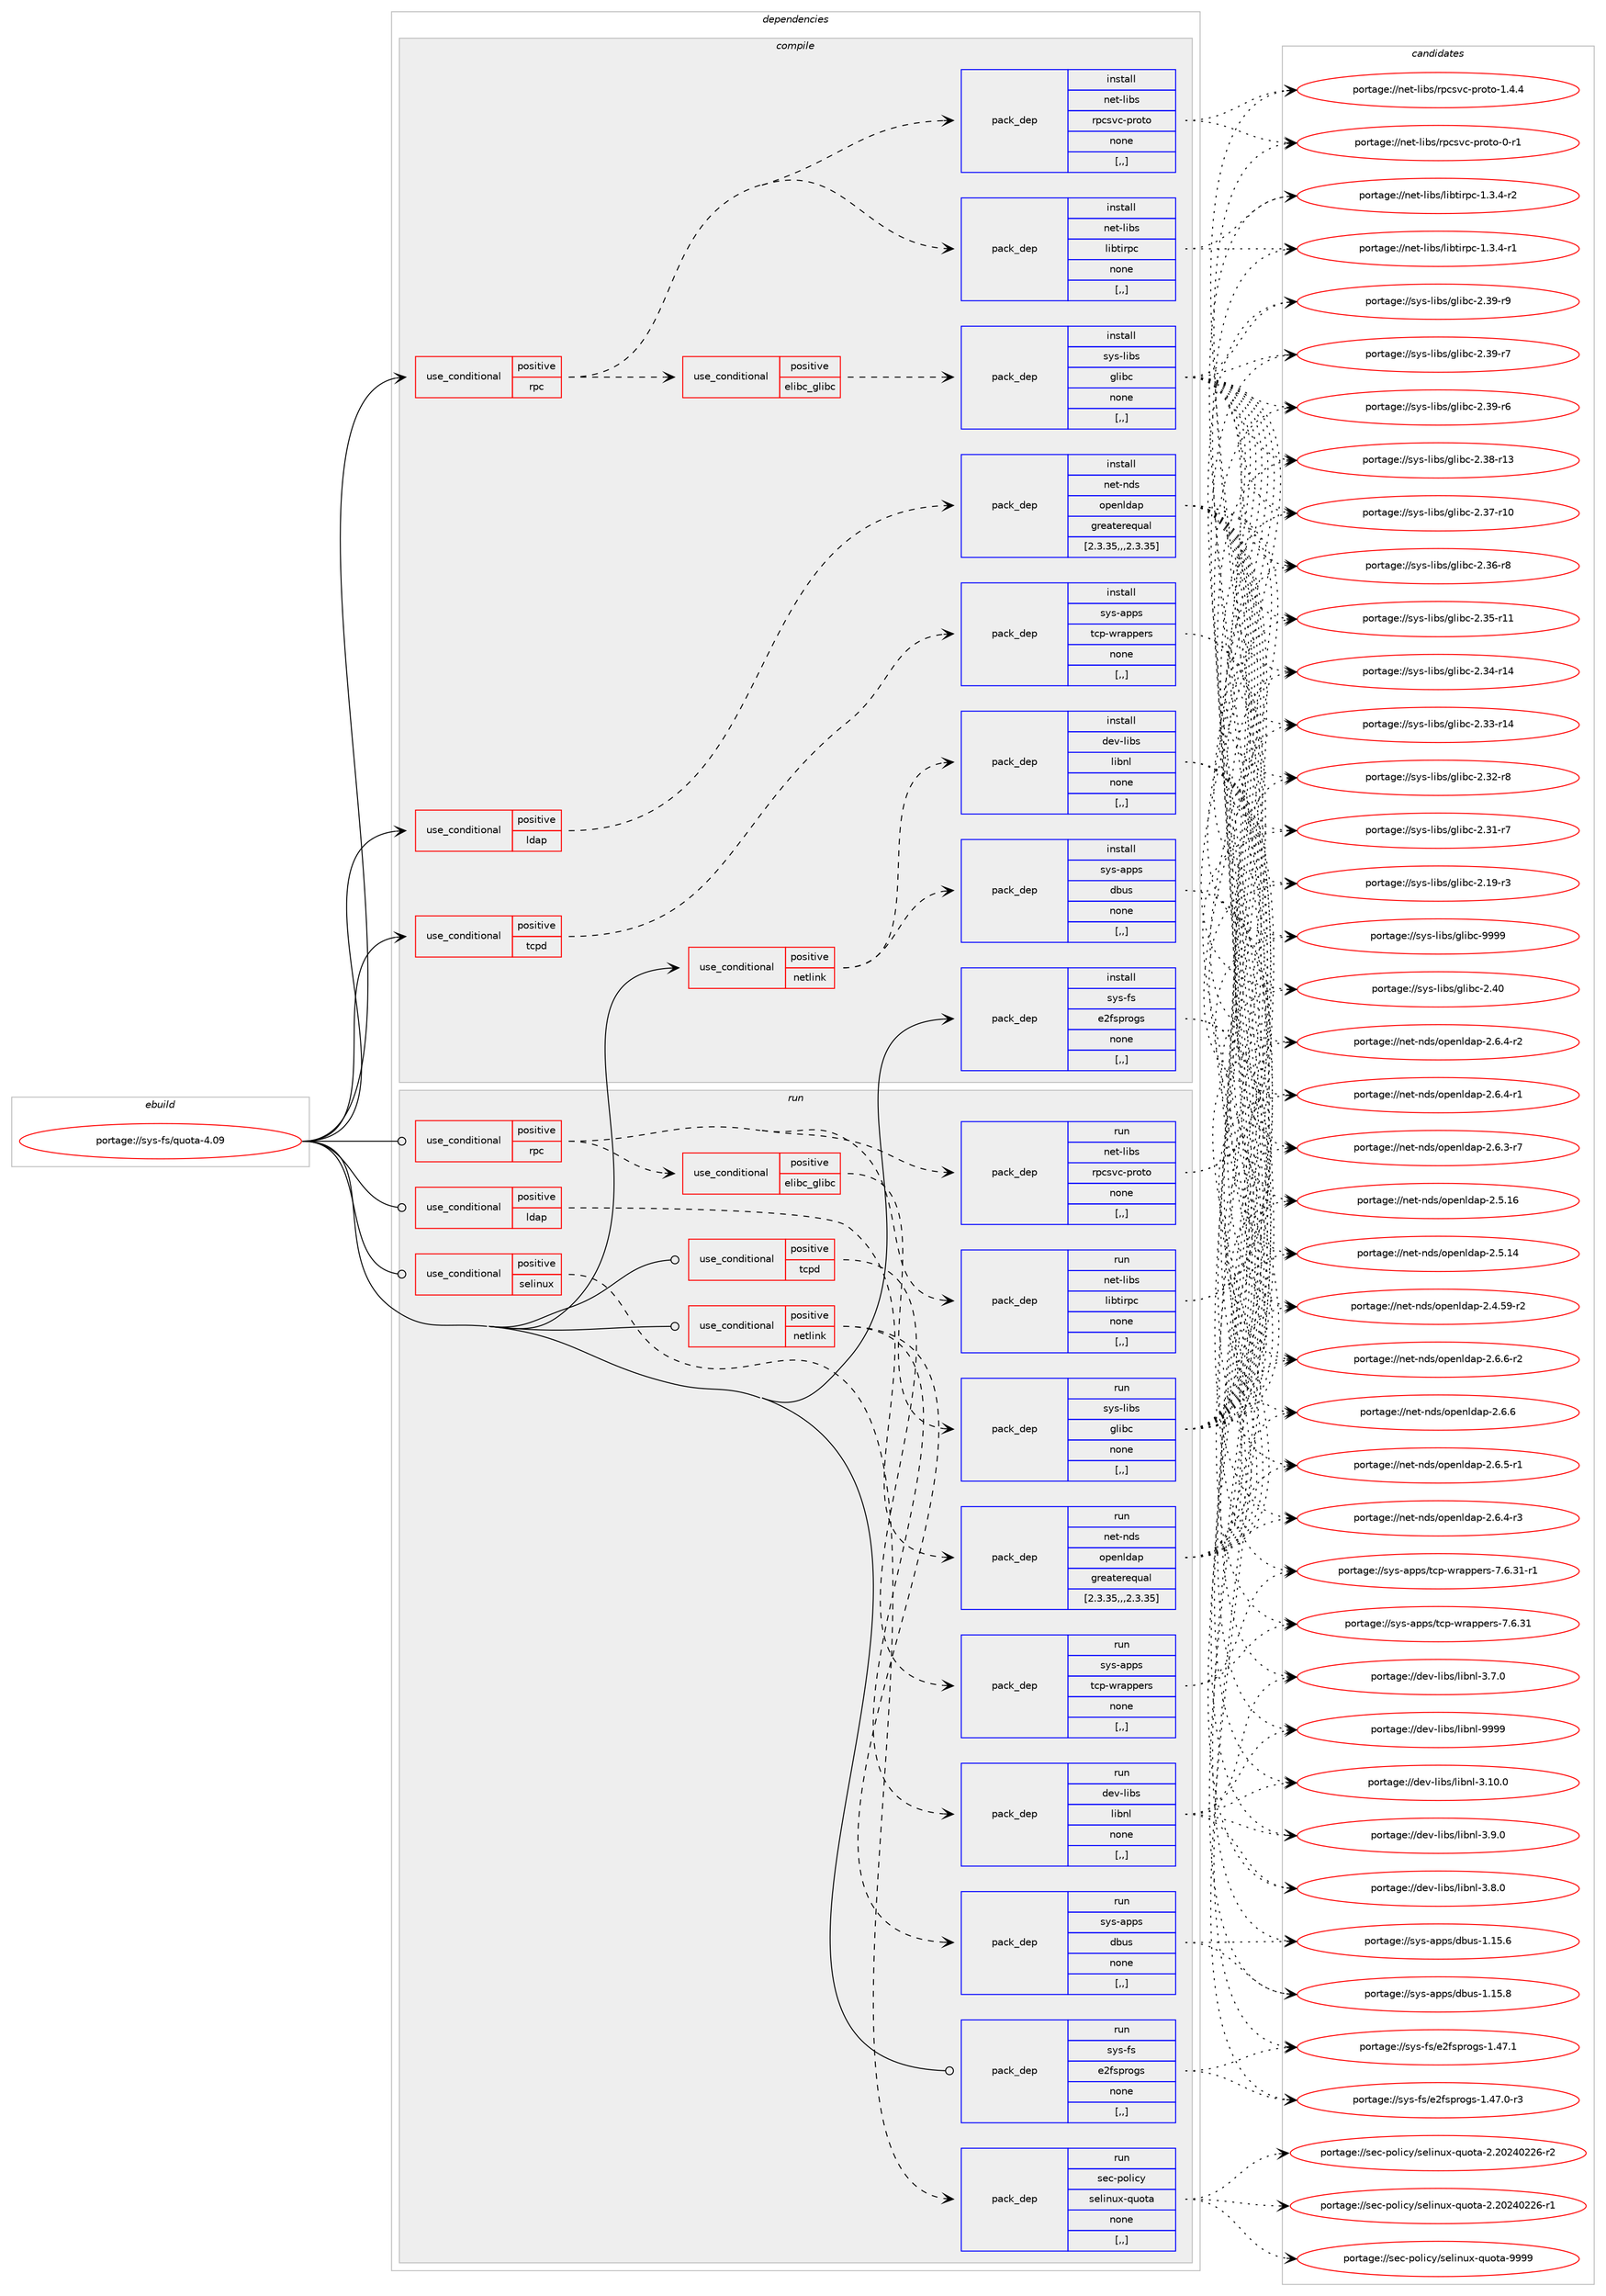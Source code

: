 digraph prolog {

# *************
# Graph options
# *************

newrank=true;
concentrate=true;
compound=true;
graph [rankdir=LR,fontname=Helvetica,fontsize=10,ranksep=1.5];#, ranksep=2.5, nodesep=0.2];
edge  [arrowhead=vee];
node  [fontname=Helvetica,fontsize=10];

# **********
# The ebuild
# **********

subgraph cluster_leftcol {
color=gray;
label=<<i>ebuild</i>>;
id [label="portage://sys-fs/quota-4.09", color=red, width=4, href="../sys-fs/quota-4.09.svg"];
}

# ****************
# The dependencies
# ****************

subgraph cluster_midcol {
color=gray;
label=<<i>dependencies</i>>;
subgraph cluster_compile {
fillcolor="#eeeeee";
style=filled;
label=<<i>compile</i>>;
subgraph cond116383 {
dependency436999 [label=<<TABLE BORDER="0" CELLBORDER="1" CELLSPACING="0" CELLPADDING="4"><TR><TD ROWSPAN="3" CELLPADDING="10">use_conditional</TD></TR><TR><TD>positive</TD></TR><TR><TD>ldap</TD></TR></TABLE>>, shape=none, color=red];
subgraph pack317647 {
dependency437000 [label=<<TABLE BORDER="0" CELLBORDER="1" CELLSPACING="0" CELLPADDING="4" WIDTH="220"><TR><TD ROWSPAN="6" CELLPADDING="30">pack_dep</TD></TR><TR><TD WIDTH="110">install</TD></TR><TR><TD>net-nds</TD></TR><TR><TD>openldap</TD></TR><TR><TD>greaterequal</TD></TR><TR><TD>[2.3.35,,,2.3.35]</TD></TR></TABLE>>, shape=none, color=blue];
}
dependency436999:e -> dependency437000:w [weight=20,style="dashed",arrowhead="vee"];
}
id:e -> dependency436999:w [weight=20,style="solid",arrowhead="vee"];
subgraph cond116384 {
dependency437001 [label=<<TABLE BORDER="0" CELLBORDER="1" CELLSPACING="0" CELLPADDING="4"><TR><TD ROWSPAN="3" CELLPADDING="10">use_conditional</TD></TR><TR><TD>positive</TD></TR><TR><TD>netlink</TD></TR></TABLE>>, shape=none, color=red];
subgraph pack317648 {
dependency437002 [label=<<TABLE BORDER="0" CELLBORDER="1" CELLSPACING="0" CELLPADDING="4" WIDTH="220"><TR><TD ROWSPAN="6" CELLPADDING="30">pack_dep</TD></TR><TR><TD WIDTH="110">install</TD></TR><TR><TD>sys-apps</TD></TR><TR><TD>dbus</TD></TR><TR><TD>none</TD></TR><TR><TD>[,,]</TD></TR></TABLE>>, shape=none, color=blue];
}
dependency437001:e -> dependency437002:w [weight=20,style="dashed",arrowhead="vee"];
subgraph pack317649 {
dependency437003 [label=<<TABLE BORDER="0" CELLBORDER="1" CELLSPACING="0" CELLPADDING="4" WIDTH="220"><TR><TD ROWSPAN="6" CELLPADDING="30">pack_dep</TD></TR><TR><TD WIDTH="110">install</TD></TR><TR><TD>dev-libs</TD></TR><TR><TD>libnl</TD></TR><TR><TD>none</TD></TR><TR><TD>[,,]</TD></TR></TABLE>>, shape=none, color=blue];
}
dependency437001:e -> dependency437003:w [weight=20,style="dashed",arrowhead="vee"];
}
id:e -> dependency437001:w [weight=20,style="solid",arrowhead="vee"];
subgraph cond116385 {
dependency437004 [label=<<TABLE BORDER="0" CELLBORDER="1" CELLSPACING="0" CELLPADDING="4"><TR><TD ROWSPAN="3" CELLPADDING="10">use_conditional</TD></TR><TR><TD>positive</TD></TR><TR><TD>rpc</TD></TR></TABLE>>, shape=none, color=red];
subgraph cond116386 {
dependency437005 [label=<<TABLE BORDER="0" CELLBORDER="1" CELLSPACING="0" CELLPADDING="4"><TR><TD ROWSPAN="3" CELLPADDING="10">use_conditional</TD></TR><TR><TD>positive</TD></TR><TR><TD>elibc_glibc</TD></TR></TABLE>>, shape=none, color=red];
subgraph pack317650 {
dependency437006 [label=<<TABLE BORDER="0" CELLBORDER="1" CELLSPACING="0" CELLPADDING="4" WIDTH="220"><TR><TD ROWSPAN="6" CELLPADDING="30">pack_dep</TD></TR><TR><TD WIDTH="110">install</TD></TR><TR><TD>sys-libs</TD></TR><TR><TD>glibc</TD></TR><TR><TD>none</TD></TR><TR><TD>[,,]</TD></TR></TABLE>>, shape=none, color=blue];
}
dependency437005:e -> dependency437006:w [weight=20,style="dashed",arrowhead="vee"];
}
dependency437004:e -> dependency437005:w [weight=20,style="dashed",arrowhead="vee"];
subgraph pack317651 {
dependency437007 [label=<<TABLE BORDER="0" CELLBORDER="1" CELLSPACING="0" CELLPADDING="4" WIDTH="220"><TR><TD ROWSPAN="6" CELLPADDING="30">pack_dep</TD></TR><TR><TD WIDTH="110">install</TD></TR><TR><TD>net-libs</TD></TR><TR><TD>libtirpc</TD></TR><TR><TD>none</TD></TR><TR><TD>[,,]</TD></TR></TABLE>>, shape=none, color=blue];
}
dependency437004:e -> dependency437007:w [weight=20,style="dashed",arrowhead="vee"];
subgraph pack317652 {
dependency437008 [label=<<TABLE BORDER="0" CELLBORDER="1" CELLSPACING="0" CELLPADDING="4" WIDTH="220"><TR><TD ROWSPAN="6" CELLPADDING="30">pack_dep</TD></TR><TR><TD WIDTH="110">install</TD></TR><TR><TD>net-libs</TD></TR><TR><TD>rpcsvc-proto</TD></TR><TR><TD>none</TD></TR><TR><TD>[,,]</TD></TR></TABLE>>, shape=none, color=blue];
}
dependency437004:e -> dependency437008:w [weight=20,style="dashed",arrowhead="vee"];
}
id:e -> dependency437004:w [weight=20,style="solid",arrowhead="vee"];
subgraph cond116387 {
dependency437009 [label=<<TABLE BORDER="0" CELLBORDER="1" CELLSPACING="0" CELLPADDING="4"><TR><TD ROWSPAN="3" CELLPADDING="10">use_conditional</TD></TR><TR><TD>positive</TD></TR><TR><TD>tcpd</TD></TR></TABLE>>, shape=none, color=red];
subgraph pack317653 {
dependency437010 [label=<<TABLE BORDER="0" CELLBORDER="1" CELLSPACING="0" CELLPADDING="4" WIDTH="220"><TR><TD ROWSPAN="6" CELLPADDING="30">pack_dep</TD></TR><TR><TD WIDTH="110">install</TD></TR><TR><TD>sys-apps</TD></TR><TR><TD>tcp-wrappers</TD></TR><TR><TD>none</TD></TR><TR><TD>[,,]</TD></TR></TABLE>>, shape=none, color=blue];
}
dependency437009:e -> dependency437010:w [weight=20,style="dashed",arrowhead="vee"];
}
id:e -> dependency437009:w [weight=20,style="solid",arrowhead="vee"];
subgraph pack317654 {
dependency437011 [label=<<TABLE BORDER="0" CELLBORDER="1" CELLSPACING="0" CELLPADDING="4" WIDTH="220"><TR><TD ROWSPAN="6" CELLPADDING="30">pack_dep</TD></TR><TR><TD WIDTH="110">install</TD></TR><TR><TD>sys-fs</TD></TR><TR><TD>e2fsprogs</TD></TR><TR><TD>none</TD></TR><TR><TD>[,,]</TD></TR></TABLE>>, shape=none, color=blue];
}
id:e -> dependency437011:w [weight=20,style="solid",arrowhead="vee"];
}
subgraph cluster_compileandrun {
fillcolor="#eeeeee";
style=filled;
label=<<i>compile and run</i>>;
}
subgraph cluster_run {
fillcolor="#eeeeee";
style=filled;
label=<<i>run</i>>;
subgraph cond116388 {
dependency437012 [label=<<TABLE BORDER="0" CELLBORDER="1" CELLSPACING="0" CELLPADDING="4"><TR><TD ROWSPAN="3" CELLPADDING="10">use_conditional</TD></TR><TR><TD>positive</TD></TR><TR><TD>ldap</TD></TR></TABLE>>, shape=none, color=red];
subgraph pack317655 {
dependency437013 [label=<<TABLE BORDER="0" CELLBORDER="1" CELLSPACING="0" CELLPADDING="4" WIDTH="220"><TR><TD ROWSPAN="6" CELLPADDING="30">pack_dep</TD></TR><TR><TD WIDTH="110">run</TD></TR><TR><TD>net-nds</TD></TR><TR><TD>openldap</TD></TR><TR><TD>greaterequal</TD></TR><TR><TD>[2.3.35,,,2.3.35]</TD></TR></TABLE>>, shape=none, color=blue];
}
dependency437012:e -> dependency437013:w [weight=20,style="dashed",arrowhead="vee"];
}
id:e -> dependency437012:w [weight=20,style="solid",arrowhead="odot"];
subgraph cond116389 {
dependency437014 [label=<<TABLE BORDER="0" CELLBORDER="1" CELLSPACING="0" CELLPADDING="4"><TR><TD ROWSPAN="3" CELLPADDING="10">use_conditional</TD></TR><TR><TD>positive</TD></TR><TR><TD>netlink</TD></TR></TABLE>>, shape=none, color=red];
subgraph pack317656 {
dependency437015 [label=<<TABLE BORDER="0" CELLBORDER="1" CELLSPACING="0" CELLPADDING="4" WIDTH="220"><TR><TD ROWSPAN="6" CELLPADDING="30">pack_dep</TD></TR><TR><TD WIDTH="110">run</TD></TR><TR><TD>sys-apps</TD></TR><TR><TD>dbus</TD></TR><TR><TD>none</TD></TR><TR><TD>[,,]</TD></TR></TABLE>>, shape=none, color=blue];
}
dependency437014:e -> dependency437015:w [weight=20,style="dashed",arrowhead="vee"];
subgraph pack317657 {
dependency437016 [label=<<TABLE BORDER="0" CELLBORDER="1" CELLSPACING="0" CELLPADDING="4" WIDTH="220"><TR><TD ROWSPAN="6" CELLPADDING="30">pack_dep</TD></TR><TR><TD WIDTH="110">run</TD></TR><TR><TD>dev-libs</TD></TR><TR><TD>libnl</TD></TR><TR><TD>none</TD></TR><TR><TD>[,,]</TD></TR></TABLE>>, shape=none, color=blue];
}
dependency437014:e -> dependency437016:w [weight=20,style="dashed",arrowhead="vee"];
}
id:e -> dependency437014:w [weight=20,style="solid",arrowhead="odot"];
subgraph cond116390 {
dependency437017 [label=<<TABLE BORDER="0" CELLBORDER="1" CELLSPACING="0" CELLPADDING="4"><TR><TD ROWSPAN="3" CELLPADDING="10">use_conditional</TD></TR><TR><TD>positive</TD></TR><TR><TD>rpc</TD></TR></TABLE>>, shape=none, color=red];
subgraph cond116391 {
dependency437018 [label=<<TABLE BORDER="0" CELLBORDER="1" CELLSPACING="0" CELLPADDING="4"><TR><TD ROWSPAN="3" CELLPADDING="10">use_conditional</TD></TR><TR><TD>positive</TD></TR><TR><TD>elibc_glibc</TD></TR></TABLE>>, shape=none, color=red];
subgraph pack317658 {
dependency437019 [label=<<TABLE BORDER="0" CELLBORDER="1" CELLSPACING="0" CELLPADDING="4" WIDTH="220"><TR><TD ROWSPAN="6" CELLPADDING="30">pack_dep</TD></TR><TR><TD WIDTH="110">run</TD></TR><TR><TD>sys-libs</TD></TR><TR><TD>glibc</TD></TR><TR><TD>none</TD></TR><TR><TD>[,,]</TD></TR></TABLE>>, shape=none, color=blue];
}
dependency437018:e -> dependency437019:w [weight=20,style="dashed",arrowhead="vee"];
}
dependency437017:e -> dependency437018:w [weight=20,style="dashed",arrowhead="vee"];
subgraph pack317659 {
dependency437020 [label=<<TABLE BORDER="0" CELLBORDER="1" CELLSPACING="0" CELLPADDING="4" WIDTH="220"><TR><TD ROWSPAN="6" CELLPADDING="30">pack_dep</TD></TR><TR><TD WIDTH="110">run</TD></TR><TR><TD>net-libs</TD></TR><TR><TD>libtirpc</TD></TR><TR><TD>none</TD></TR><TR><TD>[,,]</TD></TR></TABLE>>, shape=none, color=blue];
}
dependency437017:e -> dependency437020:w [weight=20,style="dashed",arrowhead="vee"];
subgraph pack317660 {
dependency437021 [label=<<TABLE BORDER="0" CELLBORDER="1" CELLSPACING="0" CELLPADDING="4" WIDTH="220"><TR><TD ROWSPAN="6" CELLPADDING="30">pack_dep</TD></TR><TR><TD WIDTH="110">run</TD></TR><TR><TD>net-libs</TD></TR><TR><TD>rpcsvc-proto</TD></TR><TR><TD>none</TD></TR><TR><TD>[,,]</TD></TR></TABLE>>, shape=none, color=blue];
}
dependency437017:e -> dependency437021:w [weight=20,style="dashed",arrowhead="vee"];
}
id:e -> dependency437017:w [weight=20,style="solid",arrowhead="odot"];
subgraph cond116392 {
dependency437022 [label=<<TABLE BORDER="0" CELLBORDER="1" CELLSPACING="0" CELLPADDING="4"><TR><TD ROWSPAN="3" CELLPADDING="10">use_conditional</TD></TR><TR><TD>positive</TD></TR><TR><TD>selinux</TD></TR></TABLE>>, shape=none, color=red];
subgraph pack317661 {
dependency437023 [label=<<TABLE BORDER="0" CELLBORDER="1" CELLSPACING="0" CELLPADDING="4" WIDTH="220"><TR><TD ROWSPAN="6" CELLPADDING="30">pack_dep</TD></TR><TR><TD WIDTH="110">run</TD></TR><TR><TD>sec-policy</TD></TR><TR><TD>selinux-quota</TD></TR><TR><TD>none</TD></TR><TR><TD>[,,]</TD></TR></TABLE>>, shape=none, color=blue];
}
dependency437022:e -> dependency437023:w [weight=20,style="dashed",arrowhead="vee"];
}
id:e -> dependency437022:w [weight=20,style="solid",arrowhead="odot"];
subgraph cond116393 {
dependency437024 [label=<<TABLE BORDER="0" CELLBORDER="1" CELLSPACING="0" CELLPADDING="4"><TR><TD ROWSPAN="3" CELLPADDING="10">use_conditional</TD></TR><TR><TD>positive</TD></TR><TR><TD>tcpd</TD></TR></TABLE>>, shape=none, color=red];
subgraph pack317662 {
dependency437025 [label=<<TABLE BORDER="0" CELLBORDER="1" CELLSPACING="0" CELLPADDING="4" WIDTH="220"><TR><TD ROWSPAN="6" CELLPADDING="30">pack_dep</TD></TR><TR><TD WIDTH="110">run</TD></TR><TR><TD>sys-apps</TD></TR><TR><TD>tcp-wrappers</TD></TR><TR><TD>none</TD></TR><TR><TD>[,,]</TD></TR></TABLE>>, shape=none, color=blue];
}
dependency437024:e -> dependency437025:w [weight=20,style="dashed",arrowhead="vee"];
}
id:e -> dependency437024:w [weight=20,style="solid",arrowhead="odot"];
subgraph pack317663 {
dependency437026 [label=<<TABLE BORDER="0" CELLBORDER="1" CELLSPACING="0" CELLPADDING="4" WIDTH="220"><TR><TD ROWSPAN="6" CELLPADDING="30">pack_dep</TD></TR><TR><TD WIDTH="110">run</TD></TR><TR><TD>sys-fs</TD></TR><TR><TD>e2fsprogs</TD></TR><TR><TD>none</TD></TR><TR><TD>[,,]</TD></TR></TABLE>>, shape=none, color=blue];
}
id:e -> dependency437026:w [weight=20,style="solid",arrowhead="odot"];
}
}

# **************
# The candidates
# **************

subgraph cluster_choices {
rank=same;
color=gray;
label=<<i>candidates</i>>;

subgraph choice317647 {
color=black;
nodesep=1;
choice1101011164511010011547111112101110108100971124550465446544511450 [label="portage://net-nds/openldap-2.6.6-r2", color=red, width=4,href="../net-nds/openldap-2.6.6-r2.svg"];
choice110101116451101001154711111210111010810097112455046544654 [label="portage://net-nds/openldap-2.6.6", color=red, width=4,href="../net-nds/openldap-2.6.6.svg"];
choice1101011164511010011547111112101110108100971124550465446534511449 [label="portage://net-nds/openldap-2.6.5-r1", color=red, width=4,href="../net-nds/openldap-2.6.5-r1.svg"];
choice1101011164511010011547111112101110108100971124550465446524511451 [label="portage://net-nds/openldap-2.6.4-r3", color=red, width=4,href="../net-nds/openldap-2.6.4-r3.svg"];
choice1101011164511010011547111112101110108100971124550465446524511450 [label="portage://net-nds/openldap-2.6.4-r2", color=red, width=4,href="../net-nds/openldap-2.6.4-r2.svg"];
choice1101011164511010011547111112101110108100971124550465446524511449 [label="portage://net-nds/openldap-2.6.4-r1", color=red, width=4,href="../net-nds/openldap-2.6.4-r1.svg"];
choice1101011164511010011547111112101110108100971124550465446514511455 [label="portage://net-nds/openldap-2.6.3-r7", color=red, width=4,href="../net-nds/openldap-2.6.3-r7.svg"];
choice11010111645110100115471111121011101081009711245504653464954 [label="portage://net-nds/openldap-2.5.16", color=red, width=4,href="../net-nds/openldap-2.5.16.svg"];
choice11010111645110100115471111121011101081009711245504653464952 [label="portage://net-nds/openldap-2.5.14", color=red, width=4,href="../net-nds/openldap-2.5.14.svg"];
choice110101116451101001154711111210111010810097112455046524653574511450 [label="portage://net-nds/openldap-2.4.59-r2", color=red, width=4,href="../net-nds/openldap-2.4.59-r2.svg"];
dependency437000:e -> choice1101011164511010011547111112101110108100971124550465446544511450:w [style=dotted,weight="100"];
dependency437000:e -> choice110101116451101001154711111210111010810097112455046544654:w [style=dotted,weight="100"];
dependency437000:e -> choice1101011164511010011547111112101110108100971124550465446534511449:w [style=dotted,weight="100"];
dependency437000:e -> choice1101011164511010011547111112101110108100971124550465446524511451:w [style=dotted,weight="100"];
dependency437000:e -> choice1101011164511010011547111112101110108100971124550465446524511450:w [style=dotted,weight="100"];
dependency437000:e -> choice1101011164511010011547111112101110108100971124550465446524511449:w [style=dotted,weight="100"];
dependency437000:e -> choice1101011164511010011547111112101110108100971124550465446514511455:w [style=dotted,weight="100"];
dependency437000:e -> choice11010111645110100115471111121011101081009711245504653464954:w [style=dotted,weight="100"];
dependency437000:e -> choice11010111645110100115471111121011101081009711245504653464952:w [style=dotted,weight="100"];
dependency437000:e -> choice110101116451101001154711111210111010810097112455046524653574511450:w [style=dotted,weight="100"];
}
subgraph choice317648 {
color=black;
nodesep=1;
choice1151211154597112112115471009811711545494649534656 [label="portage://sys-apps/dbus-1.15.8", color=red, width=4,href="../sys-apps/dbus-1.15.8.svg"];
choice1151211154597112112115471009811711545494649534654 [label="portage://sys-apps/dbus-1.15.6", color=red, width=4,href="../sys-apps/dbus-1.15.6.svg"];
dependency437002:e -> choice1151211154597112112115471009811711545494649534656:w [style=dotted,weight="100"];
dependency437002:e -> choice1151211154597112112115471009811711545494649534654:w [style=dotted,weight="100"];
}
subgraph choice317649 {
color=black;
nodesep=1;
choice100101118451081059811547108105981101084557575757 [label="portage://dev-libs/libnl-9999", color=red, width=4,href="../dev-libs/libnl-9999.svg"];
choice1001011184510810598115471081059811010845514649484648 [label="portage://dev-libs/libnl-3.10.0", color=red, width=4,href="../dev-libs/libnl-3.10.0.svg"];
choice10010111845108105981154710810598110108455146574648 [label="portage://dev-libs/libnl-3.9.0", color=red, width=4,href="../dev-libs/libnl-3.9.0.svg"];
choice10010111845108105981154710810598110108455146564648 [label="portage://dev-libs/libnl-3.8.0", color=red, width=4,href="../dev-libs/libnl-3.8.0.svg"];
choice10010111845108105981154710810598110108455146554648 [label="portage://dev-libs/libnl-3.7.0", color=red, width=4,href="../dev-libs/libnl-3.7.0.svg"];
dependency437003:e -> choice100101118451081059811547108105981101084557575757:w [style=dotted,weight="100"];
dependency437003:e -> choice1001011184510810598115471081059811010845514649484648:w [style=dotted,weight="100"];
dependency437003:e -> choice10010111845108105981154710810598110108455146574648:w [style=dotted,weight="100"];
dependency437003:e -> choice10010111845108105981154710810598110108455146564648:w [style=dotted,weight="100"];
dependency437003:e -> choice10010111845108105981154710810598110108455146554648:w [style=dotted,weight="100"];
}
subgraph choice317650 {
color=black;
nodesep=1;
choice11512111545108105981154710310810598994557575757 [label="portage://sys-libs/glibc-9999", color=red, width=4,href="../sys-libs/glibc-9999.svg"];
choice11512111545108105981154710310810598994550465248 [label="portage://sys-libs/glibc-2.40", color=red, width=4,href="../sys-libs/glibc-2.40.svg"];
choice115121115451081059811547103108105989945504651574511457 [label="portage://sys-libs/glibc-2.39-r9", color=red, width=4,href="../sys-libs/glibc-2.39-r9.svg"];
choice115121115451081059811547103108105989945504651574511455 [label="portage://sys-libs/glibc-2.39-r7", color=red, width=4,href="../sys-libs/glibc-2.39-r7.svg"];
choice115121115451081059811547103108105989945504651574511454 [label="portage://sys-libs/glibc-2.39-r6", color=red, width=4,href="../sys-libs/glibc-2.39-r6.svg"];
choice11512111545108105981154710310810598994550465156451144951 [label="portage://sys-libs/glibc-2.38-r13", color=red, width=4,href="../sys-libs/glibc-2.38-r13.svg"];
choice11512111545108105981154710310810598994550465155451144948 [label="portage://sys-libs/glibc-2.37-r10", color=red, width=4,href="../sys-libs/glibc-2.37-r10.svg"];
choice115121115451081059811547103108105989945504651544511456 [label="portage://sys-libs/glibc-2.36-r8", color=red, width=4,href="../sys-libs/glibc-2.36-r8.svg"];
choice11512111545108105981154710310810598994550465153451144949 [label="portage://sys-libs/glibc-2.35-r11", color=red, width=4,href="../sys-libs/glibc-2.35-r11.svg"];
choice11512111545108105981154710310810598994550465152451144952 [label="portage://sys-libs/glibc-2.34-r14", color=red, width=4,href="../sys-libs/glibc-2.34-r14.svg"];
choice11512111545108105981154710310810598994550465151451144952 [label="portage://sys-libs/glibc-2.33-r14", color=red, width=4,href="../sys-libs/glibc-2.33-r14.svg"];
choice115121115451081059811547103108105989945504651504511456 [label="portage://sys-libs/glibc-2.32-r8", color=red, width=4,href="../sys-libs/glibc-2.32-r8.svg"];
choice115121115451081059811547103108105989945504651494511455 [label="portage://sys-libs/glibc-2.31-r7", color=red, width=4,href="../sys-libs/glibc-2.31-r7.svg"];
choice115121115451081059811547103108105989945504649574511451 [label="portage://sys-libs/glibc-2.19-r3", color=red, width=4,href="../sys-libs/glibc-2.19-r3.svg"];
dependency437006:e -> choice11512111545108105981154710310810598994557575757:w [style=dotted,weight="100"];
dependency437006:e -> choice11512111545108105981154710310810598994550465248:w [style=dotted,weight="100"];
dependency437006:e -> choice115121115451081059811547103108105989945504651574511457:w [style=dotted,weight="100"];
dependency437006:e -> choice115121115451081059811547103108105989945504651574511455:w [style=dotted,weight="100"];
dependency437006:e -> choice115121115451081059811547103108105989945504651574511454:w [style=dotted,weight="100"];
dependency437006:e -> choice11512111545108105981154710310810598994550465156451144951:w [style=dotted,weight="100"];
dependency437006:e -> choice11512111545108105981154710310810598994550465155451144948:w [style=dotted,weight="100"];
dependency437006:e -> choice115121115451081059811547103108105989945504651544511456:w [style=dotted,weight="100"];
dependency437006:e -> choice11512111545108105981154710310810598994550465153451144949:w [style=dotted,weight="100"];
dependency437006:e -> choice11512111545108105981154710310810598994550465152451144952:w [style=dotted,weight="100"];
dependency437006:e -> choice11512111545108105981154710310810598994550465151451144952:w [style=dotted,weight="100"];
dependency437006:e -> choice115121115451081059811547103108105989945504651504511456:w [style=dotted,weight="100"];
dependency437006:e -> choice115121115451081059811547103108105989945504651494511455:w [style=dotted,weight="100"];
dependency437006:e -> choice115121115451081059811547103108105989945504649574511451:w [style=dotted,weight="100"];
}
subgraph choice317651 {
color=black;
nodesep=1;
choice11010111645108105981154710810598116105114112994549465146524511450 [label="portage://net-libs/libtirpc-1.3.4-r2", color=red, width=4,href="../net-libs/libtirpc-1.3.4-r2.svg"];
choice11010111645108105981154710810598116105114112994549465146524511449 [label="portage://net-libs/libtirpc-1.3.4-r1", color=red, width=4,href="../net-libs/libtirpc-1.3.4-r1.svg"];
dependency437007:e -> choice11010111645108105981154710810598116105114112994549465146524511450:w [style=dotted,weight="100"];
dependency437007:e -> choice11010111645108105981154710810598116105114112994549465146524511449:w [style=dotted,weight="100"];
}
subgraph choice317652 {
color=black;
nodesep=1;
choice110101116451081059811547114112991151189945112114111116111454946524652 [label="portage://net-libs/rpcsvc-proto-1.4.4", color=red, width=4,href="../net-libs/rpcsvc-proto-1.4.4.svg"];
choice11010111645108105981154711411299115118994511211411111611145484511449 [label="portage://net-libs/rpcsvc-proto-0-r1", color=red, width=4,href="../net-libs/rpcsvc-proto-0-r1.svg"];
dependency437008:e -> choice110101116451081059811547114112991151189945112114111116111454946524652:w [style=dotted,weight="100"];
dependency437008:e -> choice11010111645108105981154711411299115118994511211411111611145484511449:w [style=dotted,weight="100"];
}
subgraph choice317653 {
color=black;
nodesep=1;
choice115121115459711211211547116991124511911497112112101114115455546544651494511449 [label="portage://sys-apps/tcp-wrappers-7.6.31-r1", color=red, width=4,href="../sys-apps/tcp-wrappers-7.6.31-r1.svg"];
choice11512111545971121121154711699112451191149711211210111411545554654465149 [label="portage://sys-apps/tcp-wrappers-7.6.31", color=red, width=4,href="../sys-apps/tcp-wrappers-7.6.31.svg"];
dependency437010:e -> choice115121115459711211211547116991124511911497112112101114115455546544651494511449:w [style=dotted,weight="100"];
dependency437010:e -> choice11512111545971121121154711699112451191149711211210111411545554654465149:w [style=dotted,weight="100"];
}
subgraph choice317654 {
color=black;
nodesep=1;
choice11512111545102115471015010211511211411110311545494652554649 [label="portage://sys-fs/e2fsprogs-1.47.1", color=red, width=4,href="../sys-fs/e2fsprogs-1.47.1.svg"];
choice115121115451021154710150102115112114111103115454946525546484511451 [label="portage://sys-fs/e2fsprogs-1.47.0-r3", color=red, width=4,href="../sys-fs/e2fsprogs-1.47.0-r3.svg"];
dependency437011:e -> choice11512111545102115471015010211511211411110311545494652554649:w [style=dotted,weight="100"];
dependency437011:e -> choice115121115451021154710150102115112114111103115454946525546484511451:w [style=dotted,weight="100"];
}
subgraph choice317655 {
color=black;
nodesep=1;
choice1101011164511010011547111112101110108100971124550465446544511450 [label="portage://net-nds/openldap-2.6.6-r2", color=red, width=4,href="../net-nds/openldap-2.6.6-r2.svg"];
choice110101116451101001154711111210111010810097112455046544654 [label="portage://net-nds/openldap-2.6.6", color=red, width=4,href="../net-nds/openldap-2.6.6.svg"];
choice1101011164511010011547111112101110108100971124550465446534511449 [label="portage://net-nds/openldap-2.6.5-r1", color=red, width=4,href="../net-nds/openldap-2.6.5-r1.svg"];
choice1101011164511010011547111112101110108100971124550465446524511451 [label="portage://net-nds/openldap-2.6.4-r3", color=red, width=4,href="../net-nds/openldap-2.6.4-r3.svg"];
choice1101011164511010011547111112101110108100971124550465446524511450 [label="portage://net-nds/openldap-2.6.4-r2", color=red, width=4,href="../net-nds/openldap-2.6.4-r2.svg"];
choice1101011164511010011547111112101110108100971124550465446524511449 [label="portage://net-nds/openldap-2.6.4-r1", color=red, width=4,href="../net-nds/openldap-2.6.4-r1.svg"];
choice1101011164511010011547111112101110108100971124550465446514511455 [label="portage://net-nds/openldap-2.6.3-r7", color=red, width=4,href="../net-nds/openldap-2.6.3-r7.svg"];
choice11010111645110100115471111121011101081009711245504653464954 [label="portage://net-nds/openldap-2.5.16", color=red, width=4,href="../net-nds/openldap-2.5.16.svg"];
choice11010111645110100115471111121011101081009711245504653464952 [label="portage://net-nds/openldap-2.5.14", color=red, width=4,href="../net-nds/openldap-2.5.14.svg"];
choice110101116451101001154711111210111010810097112455046524653574511450 [label="portage://net-nds/openldap-2.4.59-r2", color=red, width=4,href="../net-nds/openldap-2.4.59-r2.svg"];
dependency437013:e -> choice1101011164511010011547111112101110108100971124550465446544511450:w [style=dotted,weight="100"];
dependency437013:e -> choice110101116451101001154711111210111010810097112455046544654:w [style=dotted,weight="100"];
dependency437013:e -> choice1101011164511010011547111112101110108100971124550465446534511449:w [style=dotted,weight="100"];
dependency437013:e -> choice1101011164511010011547111112101110108100971124550465446524511451:w [style=dotted,weight="100"];
dependency437013:e -> choice1101011164511010011547111112101110108100971124550465446524511450:w [style=dotted,weight="100"];
dependency437013:e -> choice1101011164511010011547111112101110108100971124550465446524511449:w [style=dotted,weight="100"];
dependency437013:e -> choice1101011164511010011547111112101110108100971124550465446514511455:w [style=dotted,weight="100"];
dependency437013:e -> choice11010111645110100115471111121011101081009711245504653464954:w [style=dotted,weight="100"];
dependency437013:e -> choice11010111645110100115471111121011101081009711245504653464952:w [style=dotted,weight="100"];
dependency437013:e -> choice110101116451101001154711111210111010810097112455046524653574511450:w [style=dotted,weight="100"];
}
subgraph choice317656 {
color=black;
nodesep=1;
choice1151211154597112112115471009811711545494649534656 [label="portage://sys-apps/dbus-1.15.8", color=red, width=4,href="../sys-apps/dbus-1.15.8.svg"];
choice1151211154597112112115471009811711545494649534654 [label="portage://sys-apps/dbus-1.15.6", color=red, width=4,href="../sys-apps/dbus-1.15.6.svg"];
dependency437015:e -> choice1151211154597112112115471009811711545494649534656:w [style=dotted,weight="100"];
dependency437015:e -> choice1151211154597112112115471009811711545494649534654:w [style=dotted,weight="100"];
}
subgraph choice317657 {
color=black;
nodesep=1;
choice100101118451081059811547108105981101084557575757 [label="portage://dev-libs/libnl-9999", color=red, width=4,href="../dev-libs/libnl-9999.svg"];
choice1001011184510810598115471081059811010845514649484648 [label="portage://dev-libs/libnl-3.10.0", color=red, width=4,href="../dev-libs/libnl-3.10.0.svg"];
choice10010111845108105981154710810598110108455146574648 [label="portage://dev-libs/libnl-3.9.0", color=red, width=4,href="../dev-libs/libnl-3.9.0.svg"];
choice10010111845108105981154710810598110108455146564648 [label="portage://dev-libs/libnl-3.8.0", color=red, width=4,href="../dev-libs/libnl-3.8.0.svg"];
choice10010111845108105981154710810598110108455146554648 [label="portage://dev-libs/libnl-3.7.0", color=red, width=4,href="../dev-libs/libnl-3.7.0.svg"];
dependency437016:e -> choice100101118451081059811547108105981101084557575757:w [style=dotted,weight="100"];
dependency437016:e -> choice1001011184510810598115471081059811010845514649484648:w [style=dotted,weight="100"];
dependency437016:e -> choice10010111845108105981154710810598110108455146574648:w [style=dotted,weight="100"];
dependency437016:e -> choice10010111845108105981154710810598110108455146564648:w [style=dotted,weight="100"];
dependency437016:e -> choice10010111845108105981154710810598110108455146554648:w [style=dotted,weight="100"];
}
subgraph choice317658 {
color=black;
nodesep=1;
choice11512111545108105981154710310810598994557575757 [label="portage://sys-libs/glibc-9999", color=red, width=4,href="../sys-libs/glibc-9999.svg"];
choice11512111545108105981154710310810598994550465248 [label="portage://sys-libs/glibc-2.40", color=red, width=4,href="../sys-libs/glibc-2.40.svg"];
choice115121115451081059811547103108105989945504651574511457 [label="portage://sys-libs/glibc-2.39-r9", color=red, width=4,href="../sys-libs/glibc-2.39-r9.svg"];
choice115121115451081059811547103108105989945504651574511455 [label="portage://sys-libs/glibc-2.39-r7", color=red, width=4,href="../sys-libs/glibc-2.39-r7.svg"];
choice115121115451081059811547103108105989945504651574511454 [label="portage://sys-libs/glibc-2.39-r6", color=red, width=4,href="../sys-libs/glibc-2.39-r6.svg"];
choice11512111545108105981154710310810598994550465156451144951 [label="portage://sys-libs/glibc-2.38-r13", color=red, width=4,href="../sys-libs/glibc-2.38-r13.svg"];
choice11512111545108105981154710310810598994550465155451144948 [label="portage://sys-libs/glibc-2.37-r10", color=red, width=4,href="../sys-libs/glibc-2.37-r10.svg"];
choice115121115451081059811547103108105989945504651544511456 [label="portage://sys-libs/glibc-2.36-r8", color=red, width=4,href="../sys-libs/glibc-2.36-r8.svg"];
choice11512111545108105981154710310810598994550465153451144949 [label="portage://sys-libs/glibc-2.35-r11", color=red, width=4,href="../sys-libs/glibc-2.35-r11.svg"];
choice11512111545108105981154710310810598994550465152451144952 [label="portage://sys-libs/glibc-2.34-r14", color=red, width=4,href="../sys-libs/glibc-2.34-r14.svg"];
choice11512111545108105981154710310810598994550465151451144952 [label="portage://sys-libs/glibc-2.33-r14", color=red, width=4,href="../sys-libs/glibc-2.33-r14.svg"];
choice115121115451081059811547103108105989945504651504511456 [label="portage://sys-libs/glibc-2.32-r8", color=red, width=4,href="../sys-libs/glibc-2.32-r8.svg"];
choice115121115451081059811547103108105989945504651494511455 [label="portage://sys-libs/glibc-2.31-r7", color=red, width=4,href="../sys-libs/glibc-2.31-r7.svg"];
choice115121115451081059811547103108105989945504649574511451 [label="portage://sys-libs/glibc-2.19-r3", color=red, width=4,href="../sys-libs/glibc-2.19-r3.svg"];
dependency437019:e -> choice11512111545108105981154710310810598994557575757:w [style=dotted,weight="100"];
dependency437019:e -> choice11512111545108105981154710310810598994550465248:w [style=dotted,weight="100"];
dependency437019:e -> choice115121115451081059811547103108105989945504651574511457:w [style=dotted,weight="100"];
dependency437019:e -> choice115121115451081059811547103108105989945504651574511455:w [style=dotted,weight="100"];
dependency437019:e -> choice115121115451081059811547103108105989945504651574511454:w [style=dotted,weight="100"];
dependency437019:e -> choice11512111545108105981154710310810598994550465156451144951:w [style=dotted,weight="100"];
dependency437019:e -> choice11512111545108105981154710310810598994550465155451144948:w [style=dotted,weight="100"];
dependency437019:e -> choice115121115451081059811547103108105989945504651544511456:w [style=dotted,weight="100"];
dependency437019:e -> choice11512111545108105981154710310810598994550465153451144949:w [style=dotted,weight="100"];
dependency437019:e -> choice11512111545108105981154710310810598994550465152451144952:w [style=dotted,weight="100"];
dependency437019:e -> choice11512111545108105981154710310810598994550465151451144952:w [style=dotted,weight="100"];
dependency437019:e -> choice115121115451081059811547103108105989945504651504511456:w [style=dotted,weight="100"];
dependency437019:e -> choice115121115451081059811547103108105989945504651494511455:w [style=dotted,weight="100"];
dependency437019:e -> choice115121115451081059811547103108105989945504649574511451:w [style=dotted,weight="100"];
}
subgraph choice317659 {
color=black;
nodesep=1;
choice11010111645108105981154710810598116105114112994549465146524511450 [label="portage://net-libs/libtirpc-1.3.4-r2", color=red, width=4,href="../net-libs/libtirpc-1.3.4-r2.svg"];
choice11010111645108105981154710810598116105114112994549465146524511449 [label="portage://net-libs/libtirpc-1.3.4-r1", color=red, width=4,href="../net-libs/libtirpc-1.3.4-r1.svg"];
dependency437020:e -> choice11010111645108105981154710810598116105114112994549465146524511450:w [style=dotted,weight="100"];
dependency437020:e -> choice11010111645108105981154710810598116105114112994549465146524511449:w [style=dotted,weight="100"];
}
subgraph choice317660 {
color=black;
nodesep=1;
choice110101116451081059811547114112991151189945112114111116111454946524652 [label="portage://net-libs/rpcsvc-proto-1.4.4", color=red, width=4,href="../net-libs/rpcsvc-proto-1.4.4.svg"];
choice11010111645108105981154711411299115118994511211411111611145484511449 [label="portage://net-libs/rpcsvc-proto-0-r1", color=red, width=4,href="../net-libs/rpcsvc-proto-0-r1.svg"];
dependency437021:e -> choice110101116451081059811547114112991151189945112114111116111454946524652:w [style=dotted,weight="100"];
dependency437021:e -> choice11010111645108105981154711411299115118994511211411111611145484511449:w [style=dotted,weight="100"];
}
subgraph choice317661 {
color=black;
nodesep=1;
choice1151019945112111108105991214711510110810511011712045113117111116974557575757 [label="portage://sec-policy/selinux-quota-9999", color=red, width=4,href="../sec-policy/selinux-quota-9999.svg"];
choice11510199451121111081059912147115101108105110117120451131171111169745504650485052485050544511450 [label="portage://sec-policy/selinux-quota-2.20240226-r2", color=red, width=4,href="../sec-policy/selinux-quota-2.20240226-r2.svg"];
choice11510199451121111081059912147115101108105110117120451131171111169745504650485052485050544511449 [label="portage://sec-policy/selinux-quota-2.20240226-r1", color=red, width=4,href="../sec-policy/selinux-quota-2.20240226-r1.svg"];
dependency437023:e -> choice1151019945112111108105991214711510110810511011712045113117111116974557575757:w [style=dotted,weight="100"];
dependency437023:e -> choice11510199451121111081059912147115101108105110117120451131171111169745504650485052485050544511450:w [style=dotted,weight="100"];
dependency437023:e -> choice11510199451121111081059912147115101108105110117120451131171111169745504650485052485050544511449:w [style=dotted,weight="100"];
}
subgraph choice317662 {
color=black;
nodesep=1;
choice115121115459711211211547116991124511911497112112101114115455546544651494511449 [label="portage://sys-apps/tcp-wrappers-7.6.31-r1", color=red, width=4,href="../sys-apps/tcp-wrappers-7.6.31-r1.svg"];
choice11512111545971121121154711699112451191149711211210111411545554654465149 [label="portage://sys-apps/tcp-wrappers-7.6.31", color=red, width=4,href="../sys-apps/tcp-wrappers-7.6.31.svg"];
dependency437025:e -> choice115121115459711211211547116991124511911497112112101114115455546544651494511449:w [style=dotted,weight="100"];
dependency437025:e -> choice11512111545971121121154711699112451191149711211210111411545554654465149:w [style=dotted,weight="100"];
}
subgraph choice317663 {
color=black;
nodesep=1;
choice11512111545102115471015010211511211411110311545494652554649 [label="portage://sys-fs/e2fsprogs-1.47.1", color=red, width=4,href="../sys-fs/e2fsprogs-1.47.1.svg"];
choice115121115451021154710150102115112114111103115454946525546484511451 [label="portage://sys-fs/e2fsprogs-1.47.0-r3", color=red, width=4,href="../sys-fs/e2fsprogs-1.47.0-r3.svg"];
dependency437026:e -> choice11512111545102115471015010211511211411110311545494652554649:w [style=dotted,weight="100"];
dependency437026:e -> choice115121115451021154710150102115112114111103115454946525546484511451:w [style=dotted,weight="100"];
}
}

}
